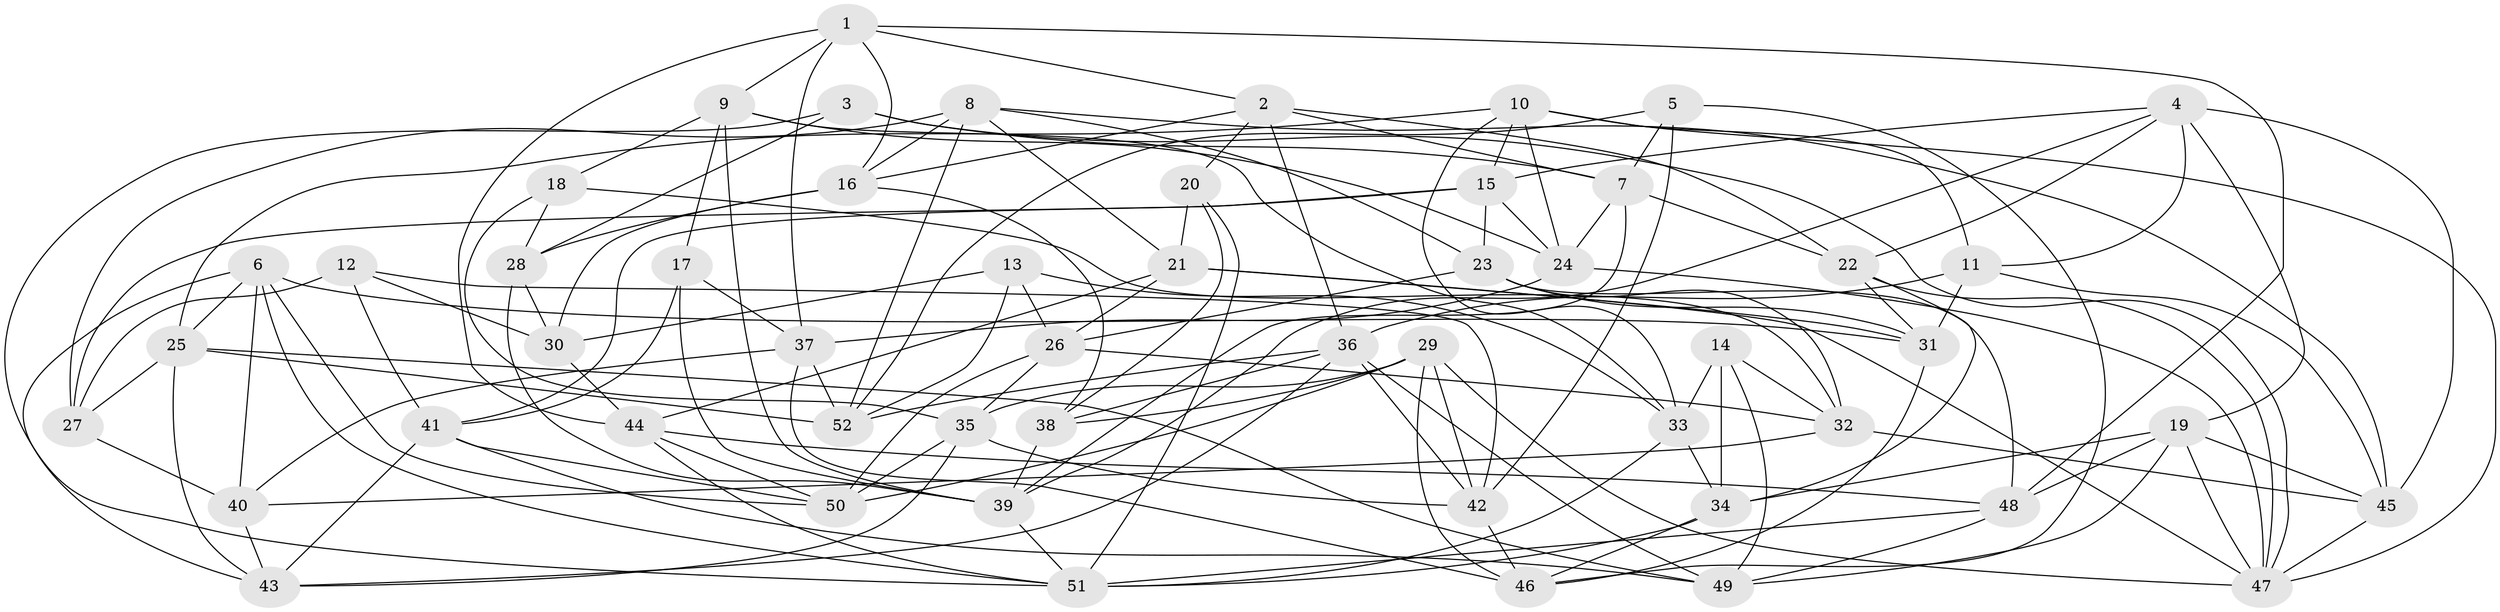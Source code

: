 // original degree distribution, {4: 1.0}
// Generated by graph-tools (version 1.1) at 2025/50/03/09/25 03:50:53]
// undirected, 52 vertices, 148 edges
graph export_dot {
graph [start="1"]
  node [color=gray90,style=filled];
  1;
  2;
  3;
  4;
  5;
  6;
  7;
  8;
  9;
  10;
  11;
  12;
  13;
  14;
  15;
  16;
  17;
  18;
  19;
  20;
  21;
  22;
  23;
  24;
  25;
  26;
  27;
  28;
  29;
  30;
  31;
  32;
  33;
  34;
  35;
  36;
  37;
  38;
  39;
  40;
  41;
  42;
  43;
  44;
  45;
  46;
  47;
  48;
  49;
  50;
  51;
  52;
  1 -- 2 [weight=1.0];
  1 -- 9 [weight=1.0];
  1 -- 16 [weight=1.0];
  1 -- 37 [weight=1.0];
  1 -- 44 [weight=1.0];
  1 -- 48 [weight=1.0];
  2 -- 7 [weight=1.0];
  2 -- 16 [weight=1.0];
  2 -- 20 [weight=1.0];
  2 -- 22 [weight=1.0];
  2 -- 36 [weight=1.0];
  3 -- 7 [weight=1.0];
  3 -- 28 [weight=1.0];
  3 -- 47 [weight=1.0];
  3 -- 51 [weight=1.0];
  4 -- 11 [weight=1.0];
  4 -- 15 [weight=1.0];
  4 -- 19 [weight=1.0];
  4 -- 22 [weight=1.0];
  4 -- 39 [weight=1.0];
  4 -- 45 [weight=1.0];
  5 -- 7 [weight=1.0];
  5 -- 42 [weight=1.0];
  5 -- 46 [weight=1.0];
  5 -- 52 [weight=1.0];
  6 -- 25 [weight=1.0];
  6 -- 31 [weight=1.0];
  6 -- 40 [weight=1.0];
  6 -- 43 [weight=1.0];
  6 -- 50 [weight=1.0];
  6 -- 51 [weight=1.0];
  7 -- 22 [weight=1.0];
  7 -- 24 [weight=1.0];
  7 -- 39 [weight=1.0];
  8 -- 16 [weight=1.0];
  8 -- 21 [weight=1.0];
  8 -- 23 [weight=1.0];
  8 -- 27 [weight=1.0];
  8 -- 45 [weight=1.0];
  8 -- 52 [weight=1.0];
  9 -- 17 [weight=1.0];
  9 -- 18 [weight=1.0];
  9 -- 24 [weight=1.0];
  9 -- 33 [weight=1.0];
  9 -- 39 [weight=1.0];
  10 -- 11 [weight=1.0];
  10 -- 15 [weight=1.0];
  10 -- 24 [weight=1.0];
  10 -- 25 [weight=1.0];
  10 -- 33 [weight=1.0];
  10 -- 47 [weight=1.0];
  11 -- 31 [weight=1.0];
  11 -- 36 [weight=2.0];
  11 -- 45 [weight=1.0];
  12 -- 27 [weight=1.0];
  12 -- 30 [weight=1.0];
  12 -- 41 [weight=1.0];
  12 -- 42 [weight=1.0];
  13 -- 26 [weight=1.0];
  13 -- 30 [weight=1.0];
  13 -- 33 [weight=1.0];
  13 -- 52 [weight=1.0];
  14 -- 32 [weight=1.0];
  14 -- 33 [weight=1.0];
  14 -- 34 [weight=1.0];
  14 -- 49 [weight=1.0];
  15 -- 23 [weight=1.0];
  15 -- 24 [weight=1.0];
  15 -- 27 [weight=1.0];
  15 -- 41 [weight=1.0];
  16 -- 28 [weight=1.0];
  16 -- 30 [weight=1.0];
  16 -- 38 [weight=1.0];
  17 -- 37 [weight=1.0];
  17 -- 39 [weight=1.0];
  17 -- 41 [weight=1.0];
  18 -- 28 [weight=1.0];
  18 -- 32 [weight=1.0];
  18 -- 35 [weight=1.0];
  19 -- 34 [weight=1.0];
  19 -- 45 [weight=1.0];
  19 -- 47 [weight=1.0];
  19 -- 48 [weight=1.0];
  19 -- 49 [weight=1.0];
  20 -- 21 [weight=1.0];
  20 -- 38 [weight=1.0];
  20 -- 51 [weight=1.0];
  21 -- 26 [weight=1.0];
  21 -- 31 [weight=1.0];
  21 -- 44 [weight=1.0];
  21 -- 47 [weight=1.0];
  22 -- 31 [weight=1.0];
  22 -- 34 [weight=1.0];
  22 -- 47 [weight=1.0];
  23 -- 26 [weight=1.0];
  23 -- 31 [weight=1.0];
  23 -- 32 [weight=1.0];
  23 -- 48 [weight=1.0];
  24 -- 37 [weight=1.0];
  24 -- 47 [weight=1.0];
  25 -- 27 [weight=1.0];
  25 -- 43 [weight=1.0];
  25 -- 49 [weight=1.0];
  25 -- 52 [weight=1.0];
  26 -- 32 [weight=1.0];
  26 -- 35 [weight=1.0];
  26 -- 50 [weight=1.0];
  27 -- 40 [weight=2.0];
  28 -- 30 [weight=2.0];
  28 -- 39 [weight=1.0];
  29 -- 35 [weight=1.0];
  29 -- 38 [weight=1.0];
  29 -- 42 [weight=1.0];
  29 -- 46 [weight=1.0];
  29 -- 47 [weight=1.0];
  29 -- 50 [weight=1.0];
  30 -- 44 [weight=1.0];
  31 -- 46 [weight=1.0];
  32 -- 40 [weight=1.0];
  32 -- 45 [weight=1.0];
  33 -- 34 [weight=1.0];
  33 -- 51 [weight=1.0];
  34 -- 46 [weight=1.0];
  34 -- 51 [weight=1.0];
  35 -- 42 [weight=1.0];
  35 -- 43 [weight=1.0];
  35 -- 50 [weight=1.0];
  36 -- 38 [weight=1.0];
  36 -- 42 [weight=1.0];
  36 -- 43 [weight=1.0];
  36 -- 49 [weight=1.0];
  36 -- 52 [weight=1.0];
  37 -- 40 [weight=1.0];
  37 -- 46 [weight=1.0];
  37 -- 52 [weight=1.0];
  38 -- 39 [weight=2.0];
  39 -- 51 [weight=1.0];
  40 -- 43 [weight=1.0];
  41 -- 43 [weight=1.0];
  41 -- 49 [weight=1.0];
  41 -- 50 [weight=1.0];
  42 -- 46 [weight=1.0];
  44 -- 48 [weight=1.0];
  44 -- 50 [weight=1.0];
  44 -- 51 [weight=1.0];
  45 -- 47 [weight=1.0];
  48 -- 49 [weight=1.0];
  48 -- 51 [weight=1.0];
}
